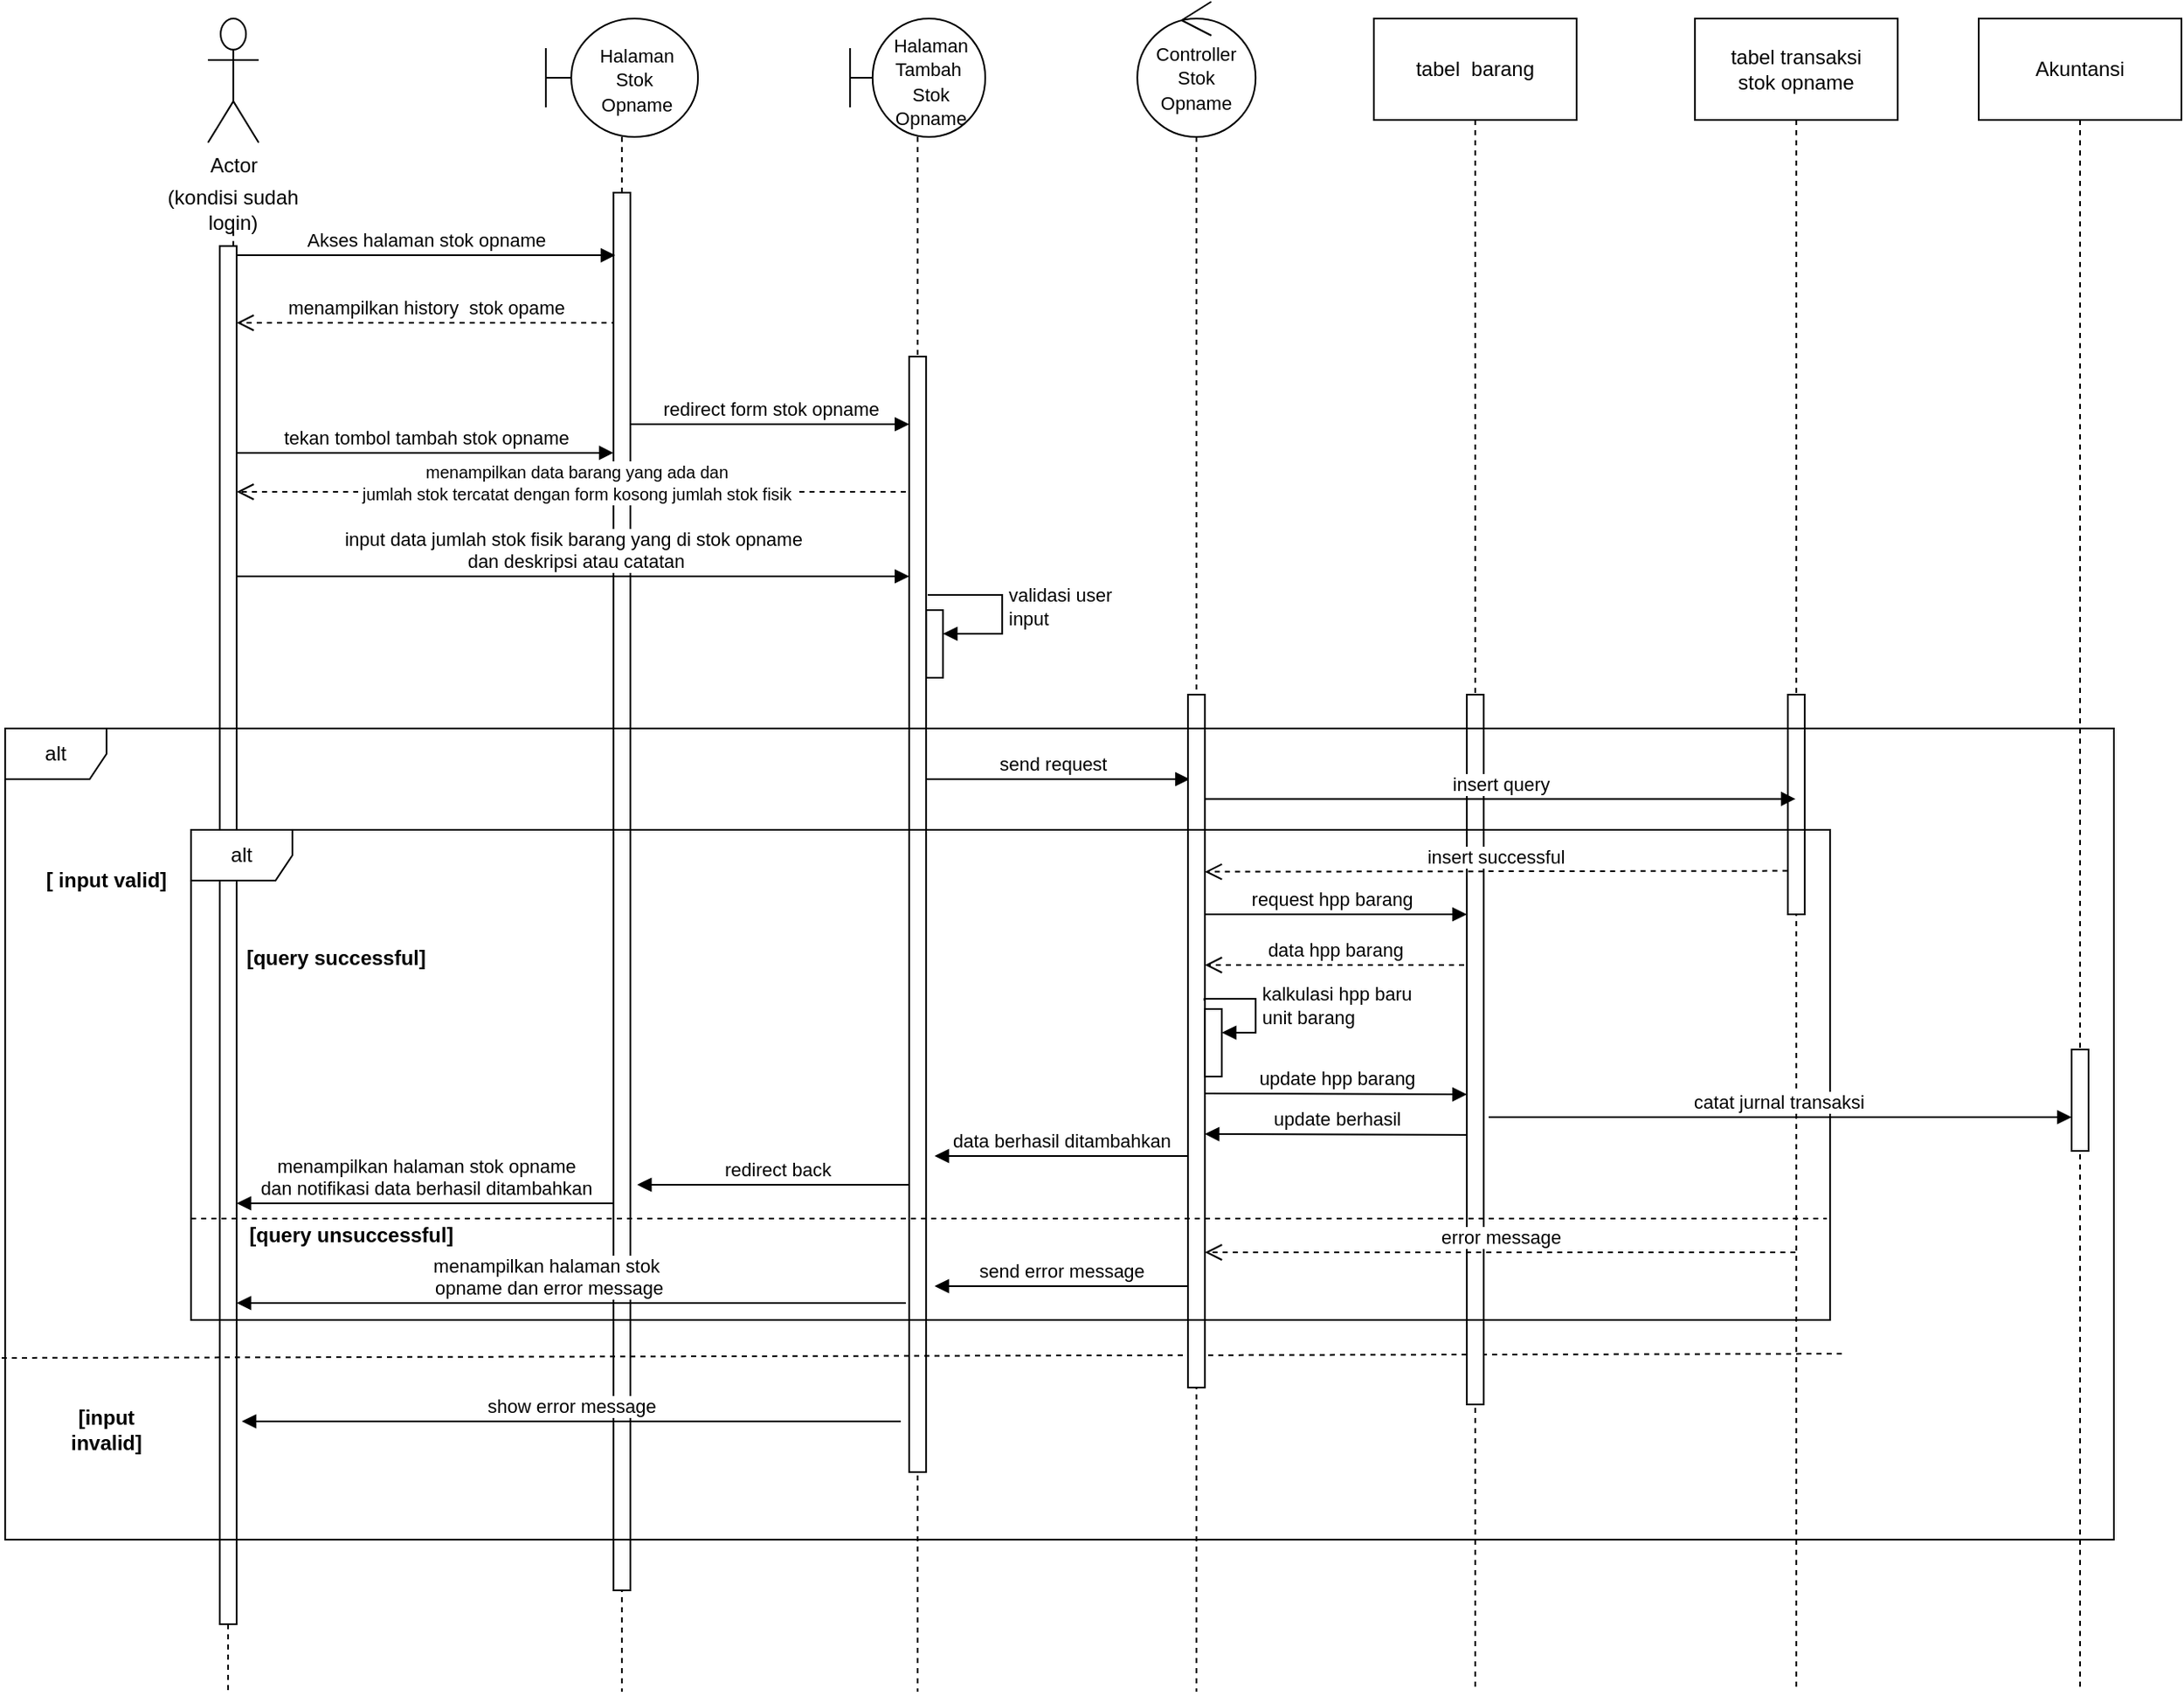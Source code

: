 <mxfile version="12.6.8" type="github"><diagram id="SEpVK1sIPcU3dHqcUe8w" name="Page-1"><mxGraphModel dx="2031" dy="1081" grid="1" gridSize="10" guides="1" tooltips="1" connect="1" arrows="1" fold="1" page="1" pageScale="1" pageWidth="1100" pageHeight="850" math="0" shadow="0"><root><mxCell id="0"/><mxCell id="1" parent="0"/><mxCell id="bP-89cqmyBEEF8uvNgYl-69" value="redirect back" style="html=1;verticalAlign=bottom;endArrow=block;entryX=1.4;entryY=0.527;entryDx=0;entryDy=0;entryPerimeter=0;" parent="1" edge="1"><mxGeometry width="80" relative="1" as="geometry"><mxPoint x="1081.58" y="779.999" as="sourcePoint"/><mxPoint x="916.08" y="779.999" as="targetPoint"/></mxGeometry></mxCell><mxCell id="bP-89cqmyBEEF8uvNgYl-18" value="menampilkan history&amp;nbsp; stok opame" style="html=1;verticalAlign=bottom;endArrow=open;dashed=1;endSize=8;exitX=0.186;exitY=0.27;exitDx=0;exitDy=0;exitPerimeter=0;" parent="1" edge="1"><mxGeometry relative="1" as="geometry"><mxPoint x="903.94" y="270" as="sourcePoint"/><mxPoint x="679.08" y="270" as="targetPoint"/></mxGeometry></mxCell><mxCell id="bP-89cqmyBEEF8uvNgYl-4" value="" style="shape=umlLifeline;participant=umlBoundary;perimeter=lifelinePerimeter;whiteSpace=wrap;html=1;container=1;collapsible=0;recursiveResize=0;verticalAlign=top;spacingTop=36;labelBackgroundColor=#ffffff;outlineConnect=0;size=70;" parent="1" vertex="1"><mxGeometry x="862.08" y="90" width="90" height="990" as="geometry"/></mxCell><mxCell id="bP-89cqmyBEEF8uvNgYl-14" value="&lt;font style=&quot;font-size: 11px&quot;&gt;Halaman Stok&amp;nbsp;&lt;br&gt;Opname&lt;br&gt;&lt;/font&gt;" style="text;html=1;strokeColor=none;fillColor=none;align=center;verticalAlign=middle;whiteSpace=wrap;rounded=0;" parent="bP-89cqmyBEEF8uvNgYl-4" vertex="1"><mxGeometry x="34" y="26" width="40" height="20" as="geometry"/></mxCell><mxCell id="bP-89cqmyBEEF8uvNgYl-17" value="" style="html=1;points=[];perimeter=orthogonalPerimeter;" parent="bP-89cqmyBEEF8uvNgYl-4" vertex="1"><mxGeometry x="40" y="103" width="10" height="827" as="geometry"/></mxCell><mxCell id="bP-89cqmyBEEF8uvNgYl-5" value="" style="shape=umlLifeline;participant=umlBoundary;perimeter=lifelinePerimeter;whiteSpace=wrap;html=1;container=1;collapsible=0;recursiveResize=0;verticalAlign=top;spacingTop=36;labelBackgroundColor=#ffffff;outlineConnect=0;size=70;" parent="1" vertex="1"><mxGeometry x="1042.08" y="90" width="80" height="990" as="geometry"/></mxCell><mxCell id="bP-89cqmyBEEF8uvNgYl-30" value="validasi user &lt;br&gt;input" style="edgeStyle=orthogonalEdgeStyle;html=1;align=left;spacingLeft=2;endArrow=block;rounded=0;entryX=1;entryY=0.35;entryDx=0;entryDy=0;entryPerimeter=0;" parent="bP-89cqmyBEEF8uvNgYl-5" target="bP-89cqmyBEEF8uvNgYl-29" edge="1"><mxGeometry relative="1" as="geometry"><mxPoint x="46" y="341" as="sourcePoint"/><Array as="points"><mxPoint x="90" y="341"/><mxPoint x="90" y="364"/></Array></mxGeometry></mxCell><mxCell id="bP-89cqmyBEEF8uvNgYl-29" value="" style="html=1;points=[];perimeter=orthogonalPerimeter;" parent="bP-89cqmyBEEF8uvNgYl-5" vertex="1"><mxGeometry x="45" y="350" width="10" height="40" as="geometry"/></mxCell><mxCell id="bP-89cqmyBEEF8uvNgYl-23" value="" style="html=1;points=[];perimeter=orthogonalPerimeter;" parent="bP-89cqmyBEEF8uvNgYl-5" vertex="1"><mxGeometry x="35" y="200" width="10" height="660" as="geometry"/></mxCell><mxCell id="bP-89cqmyBEEF8uvNgYl-56" value="&lt;font style=&quot;font-size: 11px&quot;&gt;Halaman Tambah&amp;nbsp; Stok Opname&lt;/font&gt;" style="text;html=1;strokeColor=none;fillColor=none;align=center;verticalAlign=middle;whiteSpace=wrap;rounded=0;" parent="bP-89cqmyBEEF8uvNgYl-5" vertex="1"><mxGeometry x="28" y="27" width="40" height="20" as="geometry"/></mxCell><mxCell id="bP-89cqmyBEEF8uvNgYl-6" value="tabel transaksi &lt;br&gt;stok opname" style="shape=umlLifeline;perimeter=lifelinePerimeter;whiteSpace=wrap;html=1;container=1;collapsible=0;recursiveResize=0;outlineConnect=0;size=60;" parent="1" vertex="1"><mxGeometry x="1542.08" y="90" width="120" height="990" as="geometry"/></mxCell><mxCell id="bP-89cqmyBEEF8uvNgYl-41" value="" style="html=1;points=[];perimeter=orthogonalPerimeter;" parent="bP-89cqmyBEEF8uvNgYl-6" vertex="1"><mxGeometry x="55" y="400" width="10" height="130" as="geometry"/></mxCell><mxCell id="bP-89cqmyBEEF8uvNgYl-16" value="Akses halaman stok opname" style="html=1;verticalAlign=bottom;endArrow=block;entryX=0.1;entryY=0.109;entryDx=0;entryDy=0;entryPerimeter=0;" parent="1" edge="1"><mxGeometry width="80" relative="1" as="geometry"><mxPoint x="679.08" y="230.003" as="sourcePoint"/><mxPoint x="903.08" y="230.003" as="targetPoint"/></mxGeometry></mxCell><mxCell id="bP-89cqmyBEEF8uvNgYl-24" value="&lt;font style=&quot;font-size: 10px&quot;&gt;menampilkan data barang yang ada dan&lt;br&gt;&amp;nbsp;jumlah stok tercatat dengan form kosong jumlah stok fisik&amp;nbsp;&lt;/font&gt;" style="html=1;verticalAlign=bottom;endArrow=open;dashed=1;endSize=8;" parent="1" edge="1"><mxGeometry x="-0.015" y="10" relative="1" as="geometry"><mxPoint x="1075.08" y="370" as="sourcePoint"/><mxPoint x="679.08" y="370" as="targetPoint"/><mxPoint as="offset"/></mxGeometry></mxCell><mxCell id="bP-89cqmyBEEF8uvNgYl-25" value="input data jumlah stok fisik barang yang di stok opname&lt;br&gt;&amp;nbsp;dan deskripsi atau catatan" style="html=1;verticalAlign=bottom;endArrow=block;" parent="1" edge="1"><mxGeometry width="80" relative="1" as="geometry"><mxPoint x="679.08" y="420.0" as="sourcePoint"/><mxPoint x="1077.08" y="420" as="targetPoint"/></mxGeometry></mxCell><mxCell id="bP-89cqmyBEEF8uvNgYl-27" value="redirect form stok opname" style="html=1;verticalAlign=bottom;endArrow=block;" parent="1" edge="1"><mxGeometry width="80" relative="1" as="geometry"><mxPoint x="912.08" y="330" as="sourcePoint"/><mxPoint x="1077.08" y="330" as="targetPoint"/></mxGeometry></mxCell><mxCell id="bP-89cqmyBEEF8uvNgYl-31" value="&lt;b&gt;[input invalid]&lt;/b&gt;" style="text;html=1;strokeColor=none;fillColor=none;align=center;verticalAlign=middle;whiteSpace=wrap;rounded=0;" parent="1" vertex="1"><mxGeometry x="562.08" y="900" width="80" height="50" as="geometry"/></mxCell><mxCell id="bP-89cqmyBEEF8uvNgYl-32" value="&lt;b&gt;[ input valid]&lt;/b&gt;" style="text;html=1;strokeColor=none;fillColor=none;align=center;verticalAlign=middle;whiteSpace=wrap;rounded=0;" parent="1" vertex="1"><mxGeometry x="562.08" y="570" width="80" height="60" as="geometry"/></mxCell><mxCell id="bP-89cqmyBEEF8uvNgYl-35" value="" style="group" parent="1" vertex="1" connectable="0"><mxGeometry x="632.08" y="90" width="90" height="950" as="geometry"/></mxCell><mxCell id="bP-89cqmyBEEF8uvNgYl-1" value="Actor" style="shape=umlActor;verticalLabelPosition=bottom;labelBackgroundColor=#ffffff;verticalAlign=top;html=1;outlineConnect=0;" parent="bP-89cqmyBEEF8uvNgYl-35" vertex="1"><mxGeometry x="30" width="30" height="73.421" as="geometry"/></mxCell><mxCell id="bP-89cqmyBEEF8uvNgYl-9" value="(kondisi sudah login)" style="text;html=1;strokeColor=none;fillColor=none;align=center;verticalAlign=middle;whiteSpace=wrap;rounded=0;" parent="bP-89cqmyBEEF8uvNgYl-35" vertex="1"><mxGeometry y="100.342" width="90" height="24.474" as="geometry"/></mxCell><mxCell id="bP-89cqmyBEEF8uvNgYl-19" value="" style="html=1;points=[];perimeter=orthogonalPerimeter;" parent="bP-89cqmyBEEF8uvNgYl-35" vertex="1"><mxGeometry x="37" y="134.61" width="10" height="815.39" as="geometry"/></mxCell><mxCell id="bP-89cqmyBEEF8uvNgYl-20" value="" style="endArrow=none;dashed=1;html=1;" parent="bP-89cqmyBEEF8uvNgYl-35" edge="1"><mxGeometry width="50" height="50" relative="1" as="geometry"><mxPoint x="41.92" y="950" as="sourcePoint"/><mxPoint x="41.92" y="990" as="targetPoint"/></mxGeometry></mxCell><mxCell id="bP-89cqmyBEEF8uvNgYl-8" value="" style="endArrow=none;dashed=1;html=1;entryX=0.5;entryY=1;entryDx=0;entryDy=0;" parent="bP-89cqmyBEEF8uvNgYl-35" source="bP-89cqmyBEEF8uvNgYl-19" target="bP-89cqmyBEEF8uvNgYl-9" edge="1"><mxGeometry width="50" height="50" relative="1" as="geometry"><mxPoint x="270" y="1015.658" as="sourcePoint"/><mxPoint x="274" y="232.5" as="targetPoint"/></mxGeometry></mxCell><mxCell id="bP-89cqmyBEEF8uvNgYl-22" value="tekan tombol tambah stok opname" style="html=1;verticalAlign=bottom;endArrow=block;entryX=0;entryY=0.431;entryDx=0;entryDy=0;entryPerimeter=0;" parent="bP-89cqmyBEEF8uvNgYl-35" edge="1"><mxGeometry width="80" relative="1" as="geometry"><mxPoint x="47" y="256.97" as="sourcePoint"/><mxPoint x="270" y="256.97" as="targetPoint"/></mxGeometry></mxCell><mxCell id="bP-89cqmyBEEF8uvNgYl-39" value="" style="endArrow=none;dashed=1;html=1;entryX=0.998;entryY=0.806;entryDx=0;entryDy=0;entryPerimeter=0;exitX=-0.002;exitY=0.71;exitDx=0;exitDy=0;exitPerimeter=0;" parent="1" edge="1"><mxGeometry width="50" height="50" relative="1" as="geometry"><mxPoint x="540" y="882.48" as="sourcePoint"/><mxPoint x="1629.9" y="880.0" as="targetPoint"/></mxGeometry></mxCell><mxCell id="bP-89cqmyBEEF8uvNgYl-48" value="request hpp barang" style="html=1;verticalAlign=bottom;endArrow=block;" parent="1" edge="1"><mxGeometry width="80" relative="1" as="geometry"><mxPoint x="1246.58" y="620.0" as="sourcePoint"/><mxPoint x="1407.08" y="620" as="targetPoint"/></mxGeometry></mxCell><mxCell id="bP-89cqmyBEEF8uvNgYl-49" value="tabel&amp;nbsp; barang" style="shape=umlLifeline;perimeter=lifelinePerimeter;whiteSpace=wrap;html=1;container=1;collapsible=0;recursiveResize=0;outlineConnect=0;size=60;" parent="1" vertex="1"><mxGeometry x="1352.08" y="90" width="120" height="990" as="geometry"/></mxCell><mxCell id="bP-89cqmyBEEF8uvNgYl-50" value="" style="html=1;points=[];perimeter=orthogonalPerimeter;" parent="bP-89cqmyBEEF8uvNgYl-49" vertex="1"><mxGeometry x="55" y="400" width="10" height="420" as="geometry"/></mxCell><mxCell id="bP-89cqmyBEEF8uvNgYl-40" value="send request&amp;nbsp;&amp;nbsp;" style="html=1;verticalAlign=bottom;endArrow=block;entryX=0.443;entryY=0.587;entryDx=0;entryDy=0;entryPerimeter=0;" parent="1" edge="1"><mxGeometry width="80" relative="1" as="geometry"><mxPoint x="1087.08" y="540" as="sourcePoint"/><mxPoint x="1243.09" y="540" as="targetPoint"/></mxGeometry></mxCell><mxCell id="bP-89cqmyBEEF8uvNgYl-51" value="data hpp barang" style="html=1;verticalAlign=bottom;endArrow=open;dashed=1;endSize=8;exitX=-0.158;exitY=0.572;exitDx=0;exitDy=0;exitPerimeter=0;" parent="1" edge="1"><mxGeometry relative="1" as="geometry"><mxPoint x="1405.5" y="650.0" as="sourcePoint"/><mxPoint x="1252.08" y="650.0" as="targetPoint"/></mxGeometry></mxCell><mxCell id="bP-89cqmyBEEF8uvNgYl-53" value="" style="shape=umlLifeline;participant=umlControl;perimeter=lifelinePerimeter;whiteSpace=wrap;html=1;container=1;collapsible=0;recursiveResize=0;verticalAlign=top;spacingTop=36;labelBackgroundColor=#ffffff;outlineConnect=0;size=80;" parent="1" vertex="1"><mxGeometry x="1212.08" y="80" width="70" height="1000" as="geometry"/></mxCell><mxCell id="bP-89cqmyBEEF8uvNgYl-54" value="&lt;font style=&quot;font-size: 11px&quot;&gt;Controller Stok Opname&lt;/font&gt;" style="text;html=1;strokeColor=none;fillColor=none;align=center;verticalAlign=middle;whiteSpace=wrap;rounded=0;" parent="bP-89cqmyBEEF8uvNgYl-53" vertex="1"><mxGeometry x="15" y="35" width="40" height="20" as="geometry"/></mxCell><mxCell id="bP-89cqmyBEEF8uvNgYl-55" value="" style="html=1;points=[];perimeter=orthogonalPerimeter;" parent="bP-89cqmyBEEF8uvNgYl-53" vertex="1"><mxGeometry x="30" y="410" width="10" height="410" as="geometry"/></mxCell><mxCell id="bP-89cqmyBEEF8uvNgYl-65" value="" style="html=1;points=[];perimeter=orthogonalPerimeter;" parent="bP-89cqmyBEEF8uvNgYl-53" vertex="1"><mxGeometry x="40" y="596" width="10" height="40" as="geometry"/></mxCell><mxCell id="bP-89cqmyBEEF8uvNgYl-52" value="update hpp barang" style="html=1;verticalAlign=bottom;endArrow=block;entryX=0;entryY=0.752;entryDx=0;entryDy=0;entryPerimeter=0;" parent="1" edge="1"><mxGeometry width="80" relative="1" as="geometry"><mxPoint x="1252.08" y="726" as="sourcePoint"/><mxPoint x="1407.08" y="726.56" as="targetPoint"/></mxGeometry></mxCell><mxCell id="bP-89cqmyBEEF8uvNgYl-60" value="insert query" style="html=1;verticalAlign=bottom;endArrow=block;" parent="1" edge="1"><mxGeometry width="80" relative="1" as="geometry"><mxPoint x="1252.08" y="551.71" as="sourcePoint"/><mxPoint x="1601.58" y="551.71" as="targetPoint"/></mxGeometry></mxCell><mxCell id="bP-89cqmyBEEF8uvNgYl-43" value="insert successful" style="html=1;verticalAlign=bottom;endArrow=open;dashed=1;endSize=8;exitX=-0.019;exitY=0.346;exitDx=0;exitDy=0;exitPerimeter=0;" parent="1" edge="1"><mxGeometry relative="1" as="geometry"><mxPoint x="1596.86" y="594.29" as="sourcePoint"/><mxPoint x="1252.05" y="594.82" as="targetPoint"/></mxGeometry></mxCell><mxCell id="bP-89cqmyBEEF8uvNgYl-66" value="kalkulasi hpp baru &lt;br&gt;unit barang" style="edgeStyle=orthogonalEdgeStyle;html=1;align=left;spacingLeft=2;endArrow=block;rounded=0;entryX=1.003;entryY=0.35;exitX=0.967;exitY=0.562;exitDx=0;exitDy=0;exitPerimeter=0;entryDx=0;entryDy=0;entryPerimeter=0;" parent="1" target="bP-89cqmyBEEF8uvNgYl-65" edge="1"><mxGeometry relative="1" as="geometry"><mxPoint x="1251.75" y="671.08" as="sourcePoint"/><Array as="points"><mxPoint x="1252.08" y="670"/><mxPoint x="1282.08" y="670"/><mxPoint x="1282.08" y="690"/></Array></mxGeometry></mxCell><mxCell id="bP-89cqmyBEEF8uvNgYl-67" value="update berhasil" style="html=1;verticalAlign=bottom;endArrow=block;entryX=0;entryY=0.752;entryDx=0;entryDy=0;entryPerimeter=0;" parent="1" edge="1"><mxGeometry width="80" relative="1" as="geometry"><mxPoint x="1407.05" y="750.56" as="sourcePoint"/><mxPoint x="1252.05" y="750" as="targetPoint"/></mxGeometry></mxCell><mxCell id="bP-89cqmyBEEF8uvNgYl-68" value="data berhasil ditambahkan" style="html=1;verticalAlign=bottom;endArrow=block;entryX=0;entryY=0.752;entryDx=0;entryDy=0;entryPerimeter=0;" parent="1" edge="1"><mxGeometry width="80" relative="1" as="geometry"><mxPoint x="1242.08" y="763" as="sourcePoint"/><mxPoint x="1092.08" y="763" as="targetPoint"/></mxGeometry></mxCell><mxCell id="bP-89cqmyBEEF8uvNgYl-70" value="menampilkan halaman stok opname&lt;br&gt;dan notifikasi data berhasil ditambahkan" style="html=1;verticalAlign=bottom;endArrow=block;" parent="1" target="bP-89cqmyBEEF8uvNgYl-19" edge="1"><mxGeometry width="80" relative="1" as="geometry"><mxPoint x="902.08" y="791" as="sourcePoint"/><mxPoint x="742.08" y="790.663" as="targetPoint"/></mxGeometry></mxCell><mxCell id="bP-89cqmyBEEF8uvNgYl-74" value="error message" style="html=1;verticalAlign=bottom;endArrow=open;dashed=1;endSize=8;" parent="1" source="bP-89cqmyBEEF8uvNgYl-6" edge="1"><mxGeometry relative="1" as="geometry"><mxPoint x="1405.5" y="820" as="sourcePoint"/><mxPoint x="1252.08" y="820" as="targetPoint"/></mxGeometry></mxCell><mxCell id="bP-89cqmyBEEF8uvNgYl-75" value="send error message" style="html=1;verticalAlign=bottom;endArrow=block;entryX=0;entryY=0.752;entryDx=0;entryDy=0;entryPerimeter=0;" parent="1" edge="1"><mxGeometry width="80" relative="1" as="geometry"><mxPoint x="1242.08" y="840" as="sourcePoint"/><mxPoint x="1092.08" y="840" as="targetPoint"/></mxGeometry></mxCell><mxCell id="bP-89cqmyBEEF8uvNgYl-59" value="show error message" style="html=1;verticalAlign=bottom;endArrow=block;" parent="1" edge="1"><mxGeometry width="80" relative="1" as="geometry"><mxPoint x="1072.08" y="920" as="sourcePoint"/><mxPoint x="682.08" y="920" as="targetPoint"/></mxGeometry></mxCell><mxCell id="bP-89cqmyBEEF8uvNgYl-76" value="menampilkan halaman stok&lt;br&gt;&amp;nbsp;opname dan error message" style="html=1;verticalAlign=bottom;endArrow=block;" parent="1" target="bP-89cqmyBEEF8uvNgYl-19" edge="1"><mxGeometry x="0.076" width="80" relative="1" as="geometry"><mxPoint x="1075.08" y="850" as="sourcePoint"/><mxPoint x="852.08" y="850" as="targetPoint"/><mxPoint as="offset"/></mxGeometry></mxCell><mxCell id="bP-89cqmyBEEF8uvNgYl-83" value="Akuntansi" style="shape=umlLifeline;perimeter=lifelinePerimeter;whiteSpace=wrap;html=1;container=1;collapsible=0;recursiveResize=0;outlineConnect=0;size=60;" parent="1" vertex="1"><mxGeometry x="1710" y="90" width="120" height="990" as="geometry"/></mxCell><mxCell id="bP-89cqmyBEEF8uvNgYl-84" value="" style="html=1;points=[];perimeter=orthogonalPerimeter;" parent="bP-89cqmyBEEF8uvNgYl-83" vertex="1"><mxGeometry x="55" y="610" width="10" height="60" as="geometry"/></mxCell><mxCell id="bP-89cqmyBEEF8uvNgYl-73" value="" style="group" parent="1" vertex="1" connectable="0"><mxGeometry x="652.08" y="570" width="970" height="289.999" as="geometry"/></mxCell><mxCell id="bP-89cqmyBEEF8uvNgYl-63" value="alt" style="shape=umlFrame;whiteSpace=wrap;html=1;" parent="bP-89cqmyBEEF8uvNgYl-73" vertex="1"><mxGeometry width="970" height="289.999" as="geometry"/></mxCell><mxCell id="bP-89cqmyBEEF8uvNgYl-64" value="" style="endArrow=none;dashed=1;html=1;exitX=0;exitY=0.749;exitDx=0;exitDy=0;exitPerimeter=0;entryX=0.998;entryY=0.749;entryDx=0;entryDy=0;entryPerimeter=0;" parent="bP-89cqmyBEEF8uvNgYl-73" edge="1"><mxGeometry width="50" height="50" relative="1" as="geometry"><mxPoint y="229.999" as="sourcePoint"/><mxPoint x="968.06" y="229.999" as="targetPoint"/></mxGeometry></mxCell><mxCell id="bP-89cqmyBEEF8uvNgYl-45" value="&lt;b&gt;[query successful]&lt;/b&gt;" style="text;html=1;strokeColor=none;fillColor=none;align=center;verticalAlign=middle;whiteSpace=wrap;rounded=0;" parent="bP-89cqmyBEEF8uvNgYl-73" vertex="1"><mxGeometry x="29.998" y="49.997" width="112.464" height="51.428" as="geometry"/></mxCell><mxCell id="bP-89cqmyBEEF8uvNgYl-46" value="&lt;b&gt;[query unsuccessful]&lt;/b&gt;" style="text;html=1;strokeColor=none;fillColor=none;align=center;verticalAlign=middle;whiteSpace=wrap;rounded=0;" parent="bP-89cqmyBEEF8uvNgYl-73" vertex="1"><mxGeometry x="20" y="220" width="150" height="40" as="geometry"/></mxCell><mxCell id="bP-89cqmyBEEF8uvNgYl-89" value="catat jurnal transaksi&amp;nbsp;" style="html=1;verticalAlign=bottom;endArrow=block;" parent="bP-89cqmyBEEF8uvNgYl-73" target="bP-89cqmyBEEF8uvNgYl-84" edge="1"><mxGeometry width="80" relative="1" as="geometry"><mxPoint x="767.92" y="170" as="sourcePoint"/><mxPoint x="847.92" y="170" as="targetPoint"/></mxGeometry></mxCell><mxCell id="bP-89cqmyBEEF8uvNgYl-36" value="alt" style="shape=umlFrame;whiteSpace=wrap;html=1;" parent="1" vertex="1"><mxGeometry x="542.08" y="510" width="1247.92" height="480" as="geometry"/></mxCell></root></mxGraphModel></diagram></mxfile>